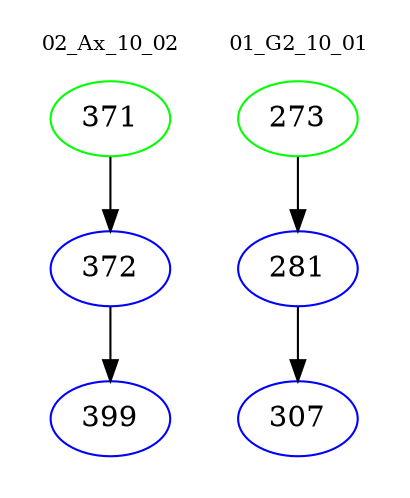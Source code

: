 digraph{
subgraph cluster_0 {
color = white
label = "02_Ax_10_02";
fontsize=10;
T0_371 [label="371", color="green"]
T0_371 -> T0_372 [color="black"]
T0_372 [label="372", color="blue"]
T0_372 -> T0_399 [color="black"]
T0_399 [label="399", color="blue"]
}
subgraph cluster_1 {
color = white
label = "01_G2_10_01";
fontsize=10;
T1_273 [label="273", color="green"]
T1_273 -> T1_281 [color="black"]
T1_281 [label="281", color="blue"]
T1_281 -> T1_307 [color="black"]
T1_307 [label="307", color="blue"]
}
}
